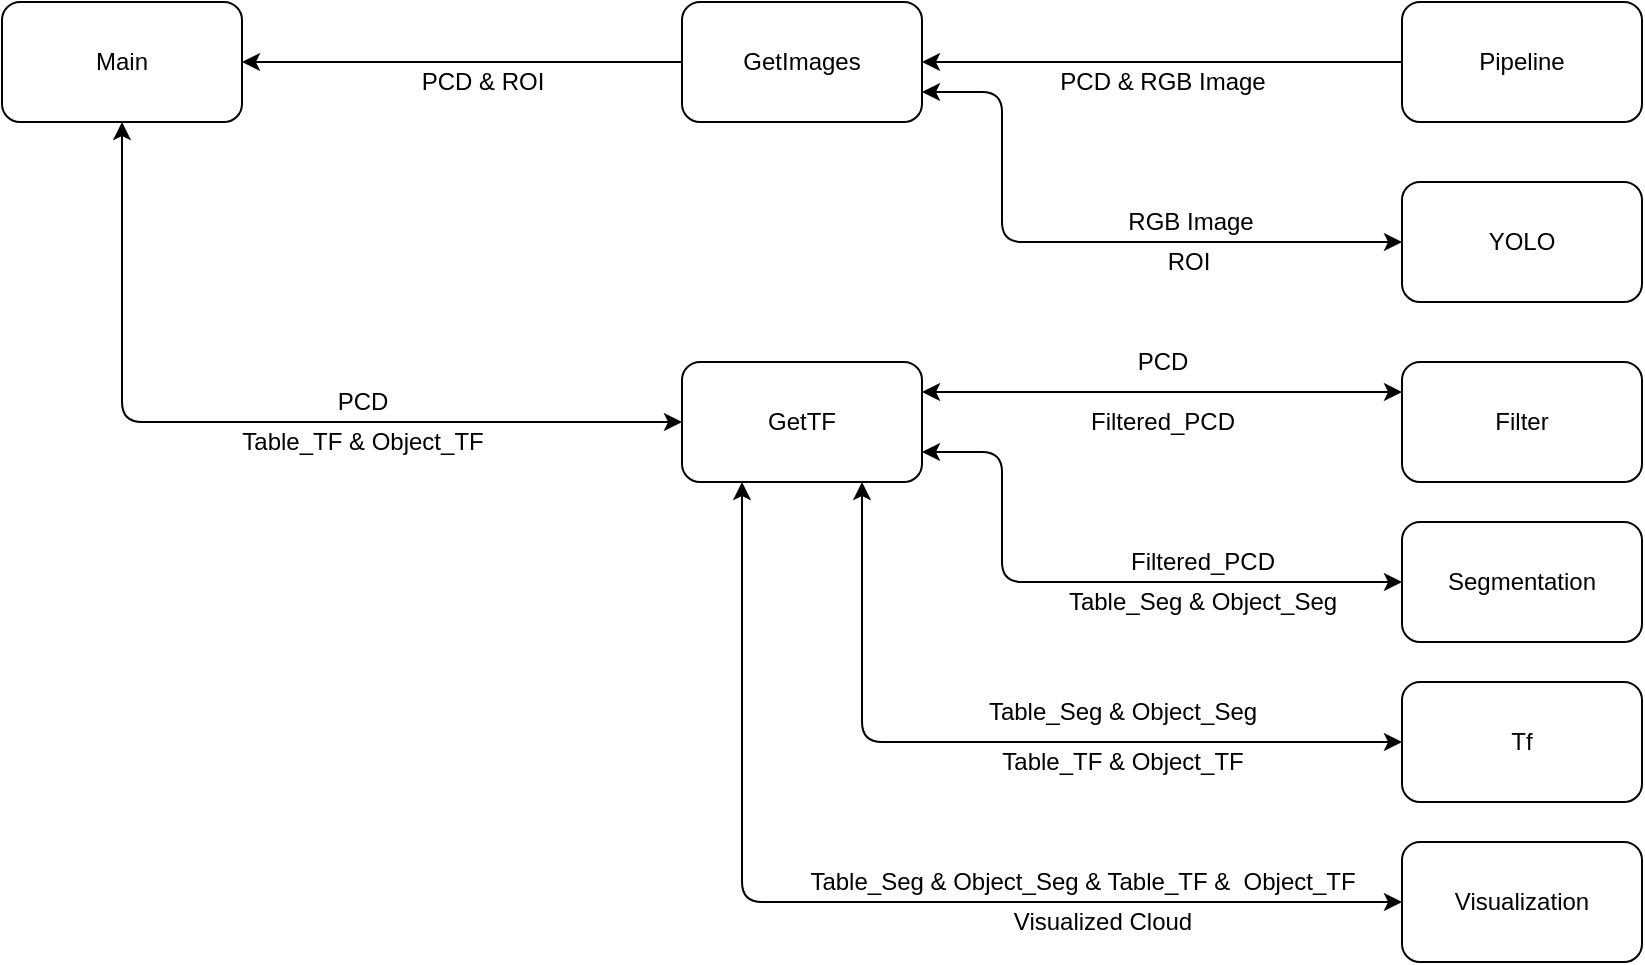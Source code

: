 <mxfile version="12.3.9" type="device" pages="1"><diagram name="Page-1" id="52a04d89-c75d-2922-d76d-85b35f80e030"><mxGraphModel dx="1355" dy="753" grid="1" gridSize="10" guides="1" tooltips="1" connect="1" arrows="1" fold="1" page="1" pageScale="1" pageWidth="1100" pageHeight="850" background="#ffffff" math="0" shadow="0"><root><mxCell id="0"/><mxCell id="1" parent="0"/><mxCell id="w5RqvuJqVrPvTcAAu5pB-1" value="Main" style="rounded=1;whiteSpace=wrap;html=1;" vertex="1" parent="1"><mxGeometry x="60" y="70" width="120" height="60" as="geometry"/></mxCell><mxCell id="w5RqvuJqVrPvTcAAu5pB-21" value="" style="edgeStyle=orthogonalEdgeStyle;rounded=0;orthogonalLoop=1;jettySize=auto;html=1;entryX=1;entryY=0.5;entryDx=0;entryDy=0;" edge="1" parent="1" source="w5RqvuJqVrPvTcAAu5pB-2" target="w5RqvuJqVrPvTcAAu5pB-1"><mxGeometry relative="1" as="geometry"><mxPoint x="320" y="100" as="targetPoint"/></mxGeometry></mxCell><mxCell id="w5RqvuJqVrPvTcAAu5pB-22" value="PCD &amp;amp; ROI" style="text;html=1;align=center;verticalAlign=middle;resizable=0;points=[];;labelBackgroundColor=#ffffff;" vertex="1" connectable="0" parent="w5RqvuJqVrPvTcAAu5pB-21"><mxGeometry x="-0.082" y="4" relative="1" as="geometry"><mxPoint x="1" y="6" as="offset"/></mxGeometry></mxCell><mxCell id="w5RqvuJqVrPvTcAAu5pB-2" value="GetImages" style="rounded=1;whiteSpace=wrap;html=1;" vertex="1" parent="1"><mxGeometry x="400" y="70" width="120" height="60" as="geometry"/></mxCell><mxCell id="w5RqvuJqVrPvTcAAu5pB-11" style="edgeStyle=orthogonalEdgeStyle;rounded=0;orthogonalLoop=1;jettySize=auto;html=1;exitX=0;exitY=0.5;exitDx=0;exitDy=0;entryX=1;entryY=0.5;entryDx=0;entryDy=0;" edge="1" parent="1" source="w5RqvuJqVrPvTcAAu5pB-3" target="w5RqvuJqVrPvTcAAu5pB-2"><mxGeometry relative="1" as="geometry"/></mxCell><mxCell id="w5RqvuJqVrPvTcAAu5pB-12" value="PCD &amp;amp; RGB Image" style="text;html=1;align=center;verticalAlign=middle;resizable=0;points=[];;labelBackgroundColor=#ffffff;" vertex="1" connectable="0" parent="w5RqvuJqVrPvTcAAu5pB-11"><mxGeometry x="-0.192" y="1" relative="1" as="geometry"><mxPoint x="-23" y="9" as="offset"/></mxGeometry></mxCell><mxCell id="w5RqvuJqVrPvTcAAu5pB-3" value="Pipeline" style="rounded=1;whiteSpace=wrap;html=1;" vertex="1" parent="1"><mxGeometry x="760" y="70" width="120" height="60" as="geometry"/></mxCell><mxCell id="w5RqvuJqVrPvTcAAu5pB-4" value="YOLO" style="rounded=1;whiteSpace=wrap;html=1;" vertex="1" parent="1"><mxGeometry x="760" y="160" width="120" height="60" as="geometry"/></mxCell><mxCell id="w5RqvuJqVrPvTcAAu5pB-13" value="" style="endArrow=classic;startArrow=classic;html=1;entryX=0;entryY=0.5;entryDx=0;entryDy=0;exitX=1;exitY=0.75;exitDx=0;exitDy=0;" edge="1" parent="1" source="w5RqvuJqVrPvTcAAu5pB-2" target="w5RqvuJqVrPvTcAAu5pB-4"><mxGeometry width="50" height="50" relative="1" as="geometry"><mxPoint x="60" y="290" as="sourcePoint"/><mxPoint x="110" y="240" as="targetPoint"/><Array as="points"><mxPoint x="560" y="115"/><mxPoint x="560" y="190"/></Array></mxGeometry></mxCell><mxCell id="w5RqvuJqVrPvTcAAu5pB-14" value="RGB Image" style="text;html=1;align=center;verticalAlign=middle;resizable=0;points=[];;labelBackgroundColor=#ffffff;" vertex="1" connectable="0" parent="w5RqvuJqVrPvTcAAu5pB-13"><mxGeometry x="0.335" relative="1" as="geometry"><mxPoint x="-2" y="-10" as="offset"/></mxGeometry></mxCell><mxCell id="w5RqvuJqVrPvTcAAu5pB-15" value="ROI" style="text;html=1;align=center;verticalAlign=middle;resizable=0;points=[];;labelBackgroundColor=#ffffff;" vertex="1" connectable="0" parent="w5RqvuJqVrPvTcAAu5pB-13"><mxGeometry x="0.391" y="-1" relative="1" as="geometry"><mxPoint x="-11" y="9" as="offset"/></mxGeometry></mxCell><mxCell id="w5RqvuJqVrPvTcAAu5pB-23" value="GetTF" style="rounded=1;whiteSpace=wrap;html=1;" vertex="1" parent="1"><mxGeometry x="400" y="250" width="120" height="60" as="geometry"/></mxCell><mxCell id="w5RqvuJqVrPvTcAAu5pB-24" value="Filter" style="rounded=1;whiteSpace=wrap;html=1;" vertex="1" parent="1"><mxGeometry x="760" y="250" width="120" height="60" as="geometry"/></mxCell><mxCell id="w5RqvuJqVrPvTcAAu5pB-25" value="Segmentation" style="rounded=1;whiteSpace=wrap;html=1;" vertex="1" parent="1"><mxGeometry x="760" y="330" width="120" height="60" as="geometry"/></mxCell><mxCell id="w5RqvuJqVrPvTcAAu5pB-26" value="Tf" style="rounded=1;whiteSpace=wrap;html=1;" vertex="1" parent="1"><mxGeometry x="760" y="410" width="120" height="60" as="geometry"/></mxCell><mxCell id="w5RqvuJqVrPvTcAAu5pB-27" value="Visualization" style="rounded=1;whiteSpace=wrap;html=1;" vertex="1" parent="1"><mxGeometry x="760" y="490" width="120" height="60" as="geometry"/></mxCell><mxCell id="w5RqvuJqVrPvTcAAu5pB-29" value="" style="endArrow=classic;startArrow=classic;html=1;entryX=0;entryY=0.25;entryDx=0;entryDy=0;exitX=1;exitY=0.25;exitDx=0;exitDy=0;" edge="1" parent="1" source="w5RqvuJqVrPvTcAAu5pB-23" target="w5RqvuJqVrPvTcAAu5pB-24"><mxGeometry width="50" height="50" relative="1" as="geometry"><mxPoint x="60" y="620" as="sourcePoint"/><mxPoint x="110" y="570" as="targetPoint"/></mxGeometry></mxCell><mxCell id="w5RqvuJqVrPvTcAAu5pB-30" value="PCD" style="text;html=1;align=center;verticalAlign=middle;resizable=0;points=[];;labelBackgroundColor=#ffffff;" vertex="1" connectable="0" parent="w5RqvuJqVrPvTcAAu5pB-29"><mxGeometry x="-0.2" y="-3" relative="1" as="geometry"><mxPoint x="24" y="-18" as="offset"/></mxGeometry></mxCell><mxCell id="w5RqvuJqVrPvTcAAu5pB-31" value="Filtered_PCD" style="text;html=1;align=center;verticalAlign=middle;resizable=0;points=[];;labelBackgroundColor=#ffffff;" vertex="1" connectable="0" parent="w5RqvuJqVrPvTcAAu5pB-29"><mxGeometry x="0.075" y="-2" relative="1" as="geometry"><mxPoint x="-9" y="13" as="offset"/></mxGeometry></mxCell><mxCell id="w5RqvuJqVrPvTcAAu5pB-32" value="" style="endArrow=classic;startArrow=classic;html=1;entryX=0.5;entryY=1;entryDx=0;entryDy=0;exitX=0;exitY=0.5;exitDx=0;exitDy=0;" edge="1" parent="1" source="w5RqvuJqVrPvTcAAu5pB-23" target="w5RqvuJqVrPvTcAAu5pB-1"><mxGeometry width="50" height="50" relative="1" as="geometry"><mxPoint x="60" y="620" as="sourcePoint"/><mxPoint x="110" y="570" as="targetPoint"/><Array as="points"><mxPoint x="120" y="280"/></Array></mxGeometry></mxCell><mxCell id="w5RqvuJqVrPvTcAAu5pB-33" value="PCD" style="text;html=1;align=center;verticalAlign=middle;resizable=0;points=[];;labelBackgroundColor=#ffffff;" vertex="1" connectable="0" parent="w5RqvuJqVrPvTcAAu5pB-32"><mxGeometry x="-0.158" y="-1" relative="1" as="geometry"><mxPoint x="21" y="-9" as="offset"/></mxGeometry></mxCell><mxCell id="w5RqvuJqVrPvTcAAu5pB-34" value="Table_TF &amp;amp; Object_TF" style="text;html=1;align=center;verticalAlign=middle;resizable=0;points=[];;labelBackgroundColor=#ffffff;" vertex="1" connectable="0" parent="w5RqvuJqVrPvTcAAu5pB-32"><mxGeometry x="-0.428" y="2" relative="1" as="geometry"><mxPoint x="-37" y="8" as="offset"/></mxGeometry></mxCell><mxCell id="w5RqvuJqVrPvTcAAu5pB-35" value="" style="endArrow=classic;startArrow=classic;html=1;entryX=0;entryY=0.5;entryDx=0;entryDy=0;exitX=1;exitY=0.75;exitDx=0;exitDy=0;" edge="1" parent="1" source="w5RqvuJqVrPvTcAAu5pB-23" target="w5RqvuJqVrPvTcAAu5pB-25"><mxGeometry width="50" height="50" relative="1" as="geometry"><mxPoint x="60" y="620" as="sourcePoint"/><mxPoint x="110" y="570" as="targetPoint"/><Array as="points"><mxPoint x="560" y="295"/><mxPoint x="560" y="360"/></Array></mxGeometry></mxCell><mxCell id="w5RqvuJqVrPvTcAAu5pB-36" value="Filtered_PCD" style="text;html=1;align=center;verticalAlign=middle;resizable=0;points=[];;labelBackgroundColor=#ffffff;" vertex="1" connectable="0" parent="w5RqvuJqVrPvTcAAu5pB-35"><mxGeometry x="0.449" y="1" relative="1" as="geometry"><mxPoint x="-16" y="-9" as="offset"/></mxGeometry></mxCell><mxCell id="w5RqvuJqVrPvTcAAu5pB-37" value="Table_Seg &amp;amp; Object_Seg" style="text;html=1;align=center;verticalAlign=middle;resizable=0;points=[];;labelBackgroundColor=#ffffff;" vertex="1" connectable="0" parent="w5RqvuJqVrPvTcAAu5pB-35"><mxGeometry x="0.574" y="-3" relative="1" as="geometry"><mxPoint x="-35" y="7" as="offset"/></mxGeometry></mxCell><mxCell id="w5RqvuJqVrPvTcAAu5pB-38" value="" style="endArrow=classic;startArrow=classic;html=1;entryX=0;entryY=0.5;entryDx=0;entryDy=0;exitX=0.75;exitY=1;exitDx=0;exitDy=0;" edge="1" parent="1" source="w5RqvuJqVrPvTcAAu5pB-23" target="w5RqvuJqVrPvTcAAu5pB-26"><mxGeometry width="50" height="50" relative="1" as="geometry"><mxPoint x="60" y="620" as="sourcePoint"/><mxPoint x="110" y="570" as="targetPoint"/><Array as="points"><mxPoint x="490" y="440"/></Array></mxGeometry></mxCell><mxCell id="w5RqvuJqVrPvTcAAu5pB-39" value="Table_Seg &amp;amp; Object_Seg" style="text;html=1;align=center;verticalAlign=middle;resizable=0;points=[];;labelBackgroundColor=#ffffff;" vertex="1" connectable="0" parent="w5RqvuJqVrPvTcAAu5pB-38"><mxGeometry x="0.26" y="2" relative="1" as="geometry"><mxPoint x="8" y="-13" as="offset"/></mxGeometry></mxCell><mxCell id="w5RqvuJqVrPvTcAAu5pB-41" value="Table_TF &amp;amp; Object_TF" style="text;html=1;align=center;verticalAlign=middle;resizable=0;points=[];;labelBackgroundColor=#ffffff;" vertex="1" connectable="0" parent="w5RqvuJqVrPvTcAAu5pB-38"><mxGeometry x="0.37" relative="1" as="geometry"><mxPoint x="-14" y="10" as="offset"/></mxGeometry></mxCell><mxCell id="w5RqvuJqVrPvTcAAu5pB-42" value="" style="endArrow=classic;startArrow=classic;html=1;entryX=0;entryY=0.5;entryDx=0;entryDy=0;exitX=0.25;exitY=1;exitDx=0;exitDy=0;" edge="1" parent="1" source="w5RqvuJqVrPvTcAAu5pB-23" target="w5RqvuJqVrPvTcAAu5pB-27"><mxGeometry width="50" height="50" relative="1" as="geometry"><mxPoint x="60" y="620" as="sourcePoint"/><mxPoint x="110" y="570" as="targetPoint"/><Array as="points"><mxPoint x="430" y="520"/></Array></mxGeometry></mxCell><mxCell id="w5RqvuJqVrPvTcAAu5pB-43" value="Table_Seg &amp;amp; Object_Seg &amp;amp; Table_TF &amp;amp;&amp;nbsp; Object_TF" style="text;html=1;align=center;verticalAlign=middle;resizable=0;points=[];;labelBackgroundColor=#ffffff;" vertex="1" connectable="0" parent="w5RqvuJqVrPvTcAAu5pB-42"><mxGeometry x="0.33" y="-3" relative="1" as="geometry"><mxPoint x="21" y="-13" as="offset"/></mxGeometry></mxCell><mxCell id="w5RqvuJqVrPvTcAAu5pB-44" value="Visualized Cloud" style="text;html=1;align=center;verticalAlign=middle;resizable=0;points=[];;labelBackgroundColor=#ffffff;" vertex="1" connectable="0" parent="w5RqvuJqVrPvTcAAu5pB-42"><mxGeometry x="0.452" y="-1" relative="1" as="geometry"><mxPoint x="-2" y="9" as="offset"/></mxGeometry></mxCell></root></mxGraphModel></diagram></mxfile>